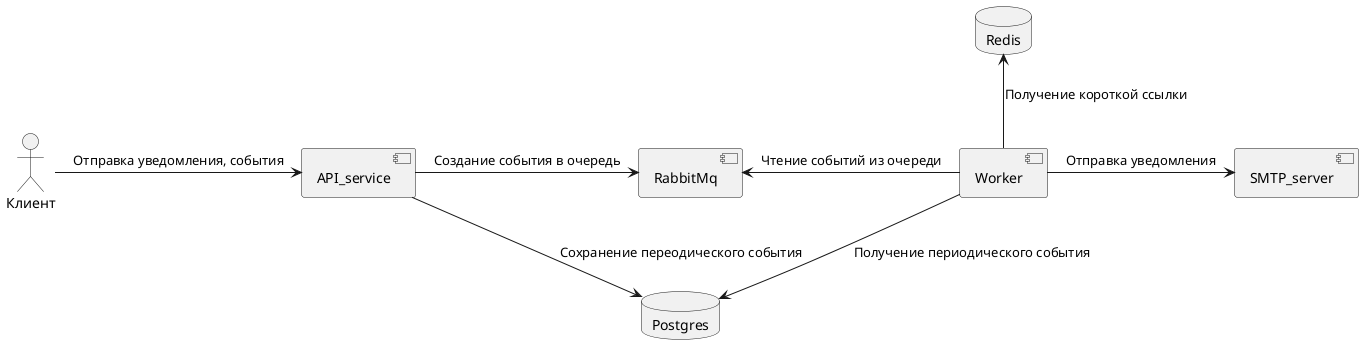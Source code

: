@startuml
skinparam componentStyle uml2
actor Клиент as Client
component API_service
component RabbitMq
component SMTP_server
database Postgres
database Redis
component Worker

Client -right-> API_service: Отправка уведомления, события
API_service -> RabbitMq: Создание события в очередь
Worker -left-> RabbitMq: Чтение событий из очереди
API_service -down-> Postgres: Сохранение переодического события
Worker --> Postgres: Получение периодического события
Worker -> SMTP_server: Отправка уведомления
Worker -up-> Redis: Получение короткой ссылки
@enduml